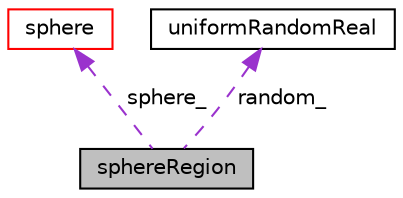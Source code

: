 digraph "sphereRegion"
{
 // LATEX_PDF_SIZE
  edge [fontname="Helvetica",fontsize="10",labelfontname="Helvetica",labelfontsize="10"];
  node [fontname="Helvetica",fontsize="10",shape=record];
  Node1 [label="sphereRegion",height=0.2,width=0.4,color="black", fillcolor="grey75", style="filled", fontcolor="black",tooltip=" "];
  Node2 -> Node1 [dir="back",color="darkorchid3",fontsize="10",style="dashed",label=" sphere_" ,fontname="Helvetica"];
  Node2 [label="sphere",height=0.2,width=0.4,color="red", fillcolor="white", style="filled",URL="$classpFlow_1_1sphere.html",tooltip=" "];
  Node5 -> Node1 [dir="back",color="darkorchid3",fontsize="10",style="dashed",label=" random_" ,fontname="Helvetica"];
  Node5 [label="uniformRandomReal",height=0.2,width=0.4,color="black", fillcolor="white", style="filled",URL="$classpFlow_1_1uniformRandomReal.html",tooltip=" "];
}
